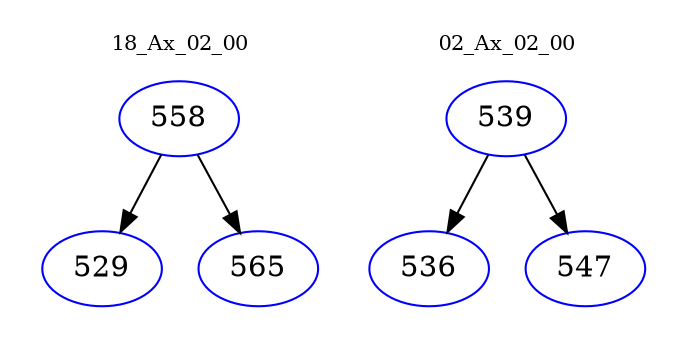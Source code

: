 digraph{
subgraph cluster_0 {
color = white
label = "18_Ax_02_00";
fontsize=10;
T0_558 [label="558", color="blue"]
T0_558 -> T0_529 [color="black"]
T0_529 [label="529", color="blue"]
T0_558 -> T0_565 [color="black"]
T0_565 [label="565", color="blue"]
}
subgraph cluster_1 {
color = white
label = "02_Ax_02_00";
fontsize=10;
T1_539 [label="539", color="blue"]
T1_539 -> T1_536 [color="black"]
T1_536 [label="536", color="blue"]
T1_539 -> T1_547 [color="black"]
T1_547 [label="547", color="blue"]
}
}
